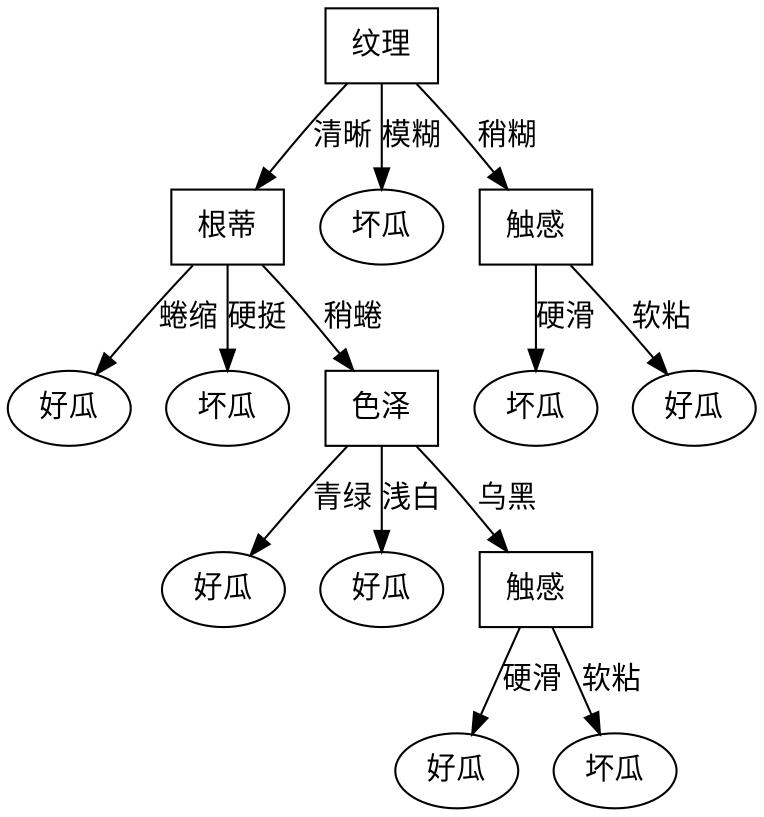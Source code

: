 // gini_index
digraph {
	0 [label="纹理" fontname=SimSun shape=box]
	1 [label="根蒂" fontname=SimSun shape=box]
		0 -> 1 [label="清晰" fontname=STKaiti]
	2 [label="好瓜" fontname=SimSun]
		1 -> 2 [label="蜷缩" fontname=STKaiti]
	3 [label="坏瓜" fontname=SimSun]
		1 -> 3 [label="硬挺" fontname=STKaiti]
	4 [label="色泽" fontname=SimSun shape=box]
		1 -> 4 [label="稍蜷" fontname=STKaiti]
	5 [label="好瓜" fontname=SimSun]
		4 -> 5 [label="青绿" fontname=STKaiti]
	6 [label="好瓜" fontname=SimSun]
		4 -> 6 [label="浅白" fontname=STKaiti]
	7 [label="触感" fontname=SimSun shape=box]
		4 -> 7 [label="乌黑" fontname=STKaiti]
	8 [label="好瓜" fontname=SimSun]
		7 -> 8 [label="硬滑" fontname=STKaiti]
	9 [label="坏瓜" fontname=SimSun]
		7 -> 9 [label="软粘" fontname=STKaiti]
	10 [label="坏瓜" fontname=SimSun]
		0 -> 10 [label="模糊" fontname=STKaiti]
	11 [label="触感" fontname=SimSun shape=box]
		0 -> 11 [label="稍糊" fontname=STKaiti]
	12 [label="坏瓜" fontname=SimSun]
		11 -> 12 [label="硬滑" fontname=STKaiti]
	13 [label="好瓜" fontname=SimSun]
		11 -> 13 [label="软粘" fontname=STKaiti]
}
